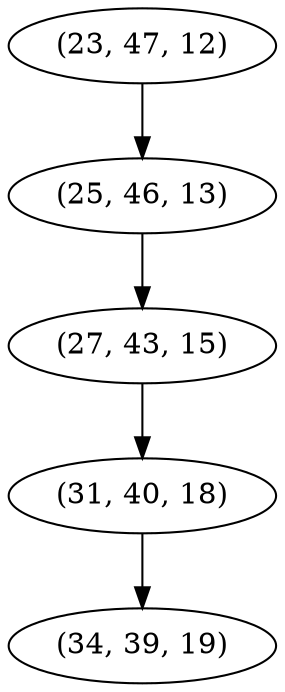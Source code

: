 digraph tree {
    "(23, 47, 12)";
    "(25, 46, 13)";
    "(27, 43, 15)";
    "(31, 40, 18)";
    "(34, 39, 19)";
    "(23, 47, 12)" -> "(25, 46, 13)";
    "(25, 46, 13)" -> "(27, 43, 15)";
    "(27, 43, 15)" -> "(31, 40, 18)";
    "(31, 40, 18)" -> "(34, 39, 19)";
}
